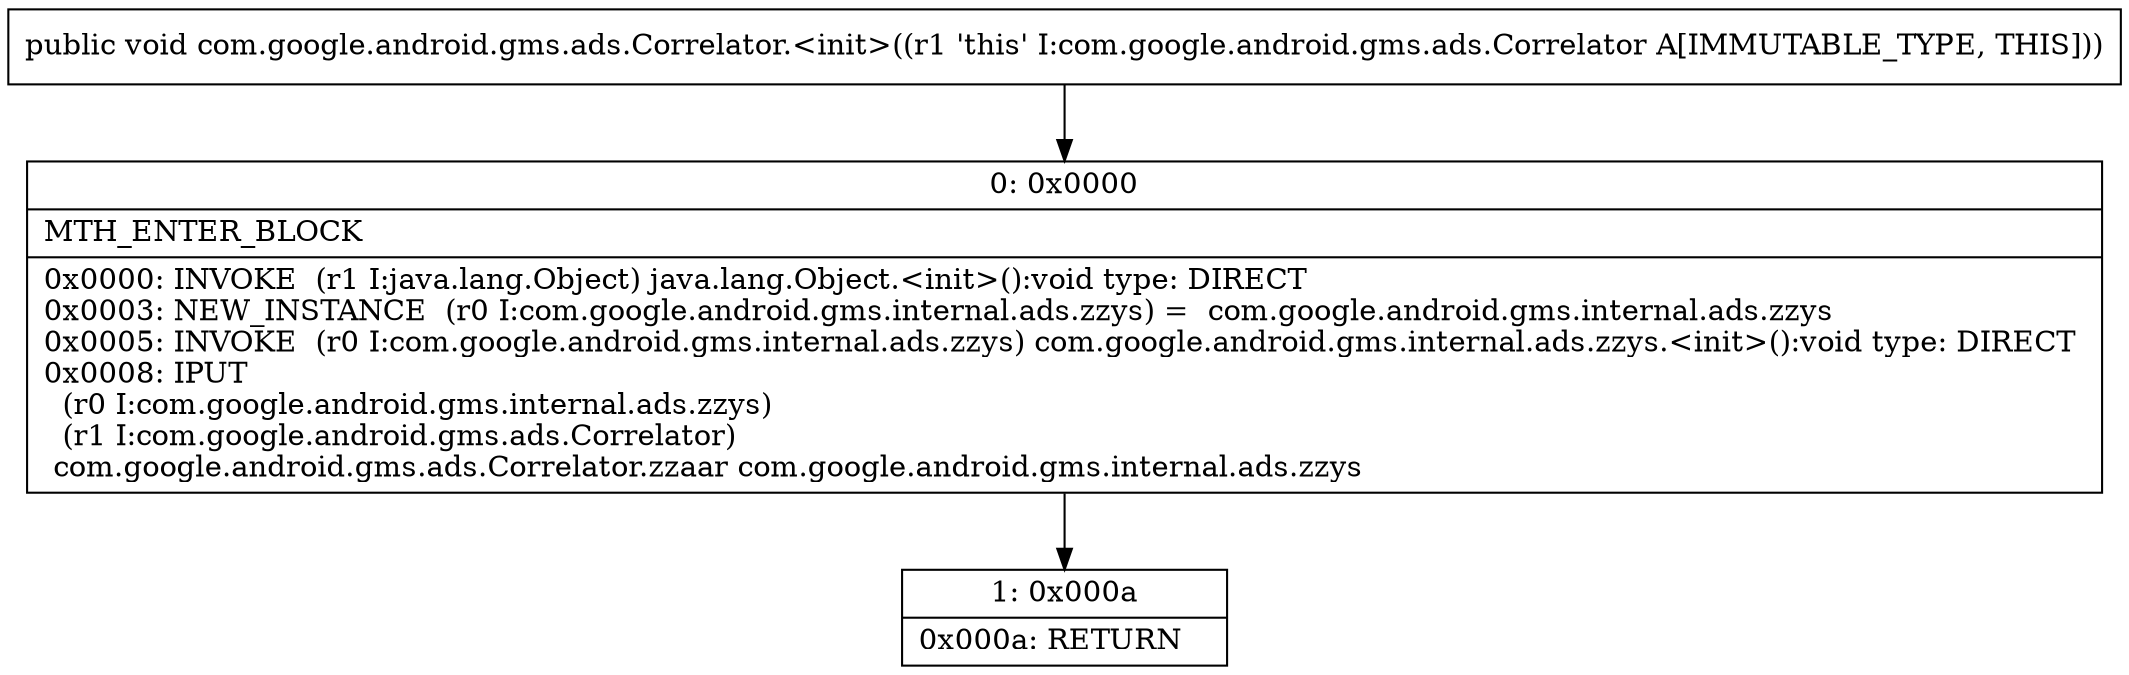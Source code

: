 digraph "CFG forcom.google.android.gms.ads.Correlator.\<init\>()V" {
Node_0 [shape=record,label="{0\:\ 0x0000|MTH_ENTER_BLOCK\l|0x0000: INVOKE  (r1 I:java.lang.Object) java.lang.Object.\<init\>():void type: DIRECT \l0x0003: NEW_INSTANCE  (r0 I:com.google.android.gms.internal.ads.zzys) =  com.google.android.gms.internal.ads.zzys \l0x0005: INVOKE  (r0 I:com.google.android.gms.internal.ads.zzys) com.google.android.gms.internal.ads.zzys.\<init\>():void type: DIRECT \l0x0008: IPUT  \l  (r0 I:com.google.android.gms.internal.ads.zzys)\l  (r1 I:com.google.android.gms.ads.Correlator)\l com.google.android.gms.ads.Correlator.zzaar com.google.android.gms.internal.ads.zzys \l}"];
Node_1 [shape=record,label="{1\:\ 0x000a|0x000a: RETURN   \l}"];
MethodNode[shape=record,label="{public void com.google.android.gms.ads.Correlator.\<init\>((r1 'this' I:com.google.android.gms.ads.Correlator A[IMMUTABLE_TYPE, THIS])) }"];
MethodNode -> Node_0;
Node_0 -> Node_1;
}


